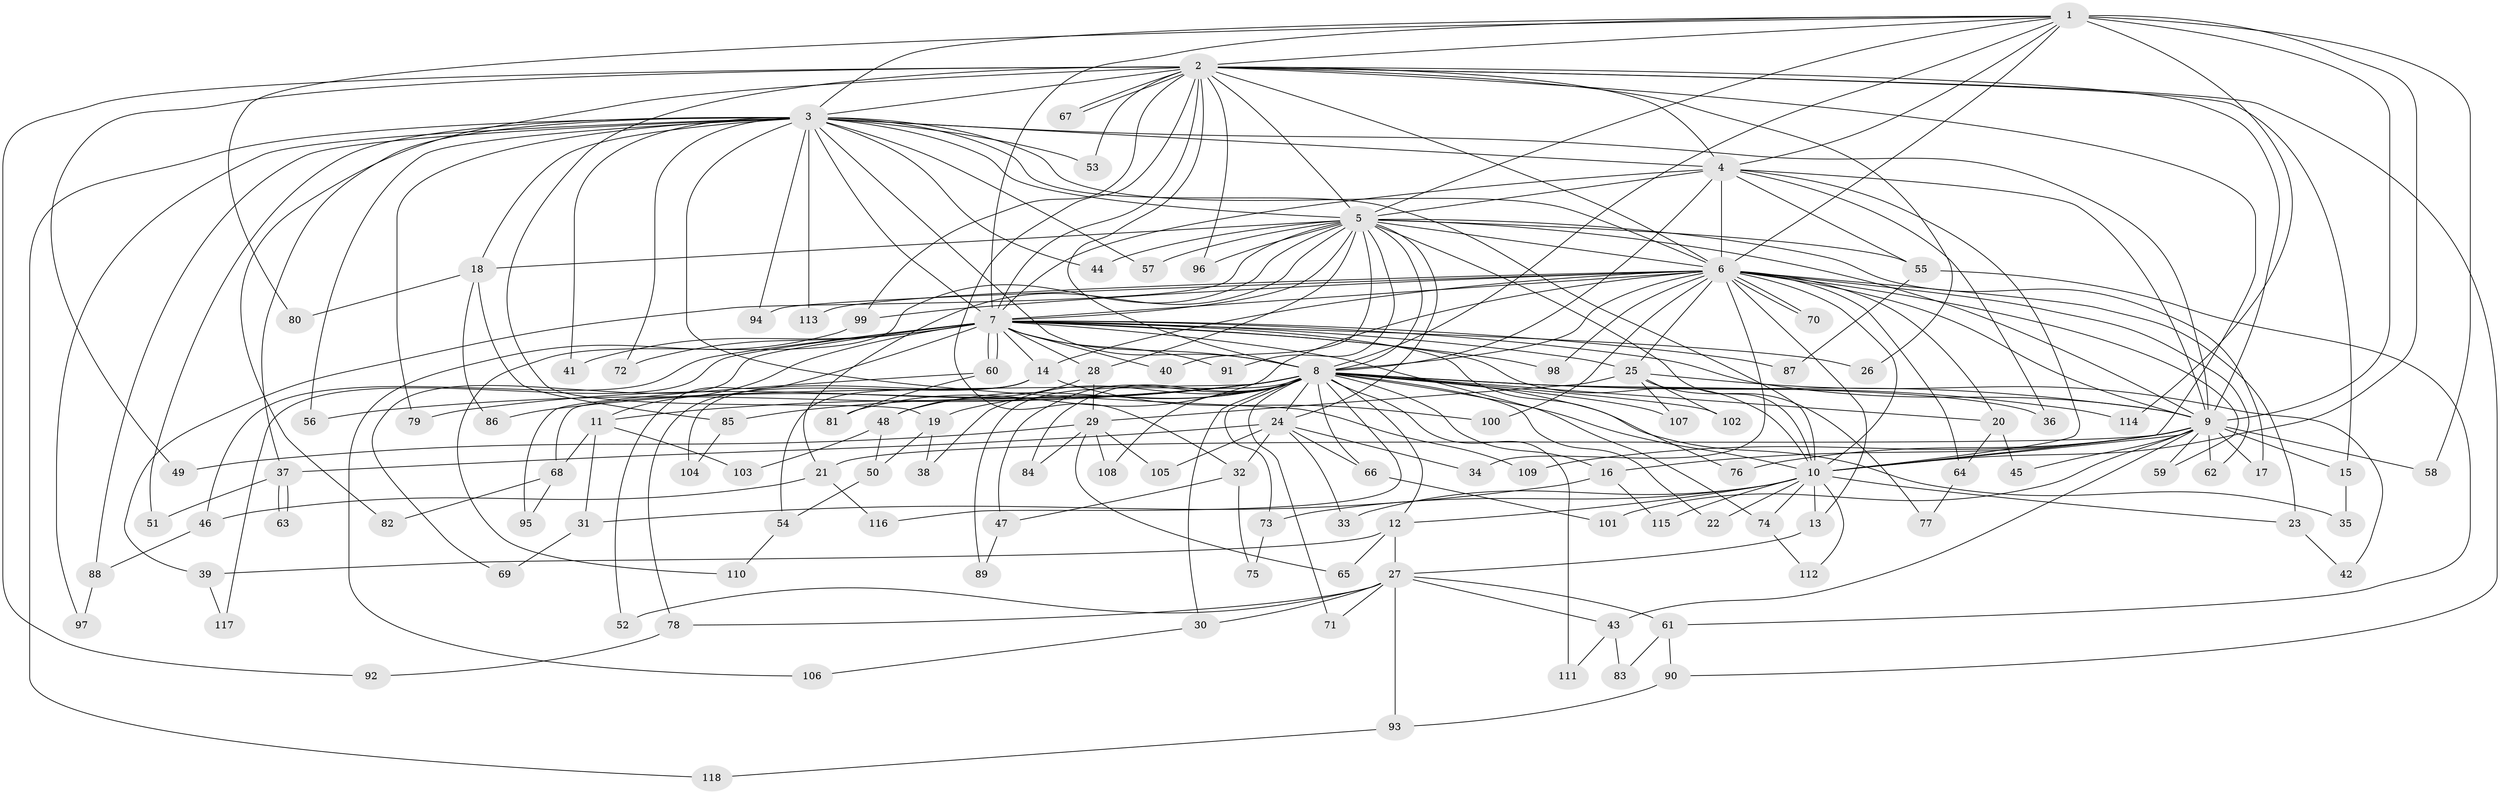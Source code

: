 // Generated by graph-tools (version 1.1) at 2025/49/03/09/25 03:49:32]
// undirected, 118 vertices, 261 edges
graph export_dot {
graph [start="1"]
  node [color=gray90,style=filled];
  1;
  2;
  3;
  4;
  5;
  6;
  7;
  8;
  9;
  10;
  11;
  12;
  13;
  14;
  15;
  16;
  17;
  18;
  19;
  20;
  21;
  22;
  23;
  24;
  25;
  26;
  27;
  28;
  29;
  30;
  31;
  32;
  33;
  34;
  35;
  36;
  37;
  38;
  39;
  40;
  41;
  42;
  43;
  44;
  45;
  46;
  47;
  48;
  49;
  50;
  51;
  52;
  53;
  54;
  55;
  56;
  57;
  58;
  59;
  60;
  61;
  62;
  63;
  64;
  65;
  66;
  67;
  68;
  69;
  70;
  71;
  72;
  73;
  74;
  75;
  76;
  77;
  78;
  79;
  80;
  81;
  82;
  83;
  84;
  85;
  86;
  87;
  88;
  89;
  90;
  91;
  92;
  93;
  94;
  95;
  96;
  97;
  98;
  99;
  100;
  101;
  102;
  103;
  104;
  105;
  106;
  107;
  108;
  109;
  110;
  111;
  112;
  113;
  114;
  115;
  116;
  117;
  118;
  1 -- 2;
  1 -- 3;
  1 -- 4;
  1 -- 5;
  1 -- 6;
  1 -- 7;
  1 -- 8;
  1 -- 9;
  1 -- 10;
  1 -- 58;
  1 -- 80;
  1 -- 114;
  2 -- 3;
  2 -- 4;
  2 -- 5;
  2 -- 6;
  2 -- 7;
  2 -- 8;
  2 -- 9;
  2 -- 10;
  2 -- 15;
  2 -- 19;
  2 -- 26;
  2 -- 32;
  2 -- 49;
  2 -- 53;
  2 -- 67;
  2 -- 67;
  2 -- 82;
  2 -- 90;
  2 -- 92;
  2 -- 96;
  2 -- 99;
  3 -- 4;
  3 -- 5;
  3 -- 6;
  3 -- 7;
  3 -- 8;
  3 -- 9;
  3 -- 10;
  3 -- 18;
  3 -- 37;
  3 -- 41;
  3 -- 44;
  3 -- 51;
  3 -- 53;
  3 -- 56;
  3 -- 57;
  3 -- 72;
  3 -- 79;
  3 -- 88;
  3 -- 94;
  3 -- 97;
  3 -- 109;
  3 -- 113;
  3 -- 118;
  4 -- 5;
  4 -- 6;
  4 -- 7;
  4 -- 8;
  4 -- 9;
  4 -- 10;
  4 -- 36;
  4 -- 55;
  5 -- 6;
  5 -- 7;
  5 -- 8;
  5 -- 9;
  5 -- 10;
  5 -- 17;
  5 -- 18;
  5 -- 21;
  5 -- 24;
  5 -- 28;
  5 -- 39;
  5 -- 40;
  5 -- 44;
  5 -- 55;
  5 -- 57;
  5 -- 91;
  5 -- 96;
  5 -- 110;
  6 -- 7;
  6 -- 8;
  6 -- 9;
  6 -- 10;
  6 -- 13;
  6 -- 14;
  6 -- 20;
  6 -- 23;
  6 -- 25;
  6 -- 34;
  6 -- 59;
  6 -- 62;
  6 -- 64;
  6 -- 70;
  6 -- 70;
  6 -- 81;
  6 -- 94;
  6 -- 98;
  6 -- 99;
  6 -- 100;
  6 -- 113;
  7 -- 8;
  7 -- 9;
  7 -- 10;
  7 -- 11;
  7 -- 14;
  7 -- 25;
  7 -- 26;
  7 -- 28;
  7 -- 40;
  7 -- 41;
  7 -- 46;
  7 -- 52;
  7 -- 60;
  7 -- 60;
  7 -- 69;
  7 -- 72;
  7 -- 74;
  7 -- 76;
  7 -- 87;
  7 -- 91;
  7 -- 98;
  7 -- 117;
  8 -- 9;
  8 -- 10;
  8 -- 11;
  8 -- 12;
  8 -- 16;
  8 -- 19;
  8 -- 20;
  8 -- 22;
  8 -- 24;
  8 -- 30;
  8 -- 35;
  8 -- 36;
  8 -- 38;
  8 -- 47;
  8 -- 48;
  8 -- 56;
  8 -- 66;
  8 -- 68;
  8 -- 71;
  8 -- 73;
  8 -- 79;
  8 -- 84;
  8 -- 85;
  8 -- 86;
  8 -- 89;
  8 -- 102;
  8 -- 107;
  8 -- 108;
  8 -- 111;
  8 -- 114;
  8 -- 116;
  9 -- 10;
  9 -- 15;
  9 -- 16;
  9 -- 17;
  9 -- 21;
  9 -- 43;
  9 -- 45;
  9 -- 58;
  9 -- 59;
  9 -- 62;
  9 -- 76;
  9 -- 101;
  9 -- 109;
  10 -- 12;
  10 -- 13;
  10 -- 22;
  10 -- 23;
  10 -- 33;
  10 -- 73;
  10 -- 74;
  10 -- 112;
  10 -- 115;
  11 -- 31;
  11 -- 68;
  11 -- 103;
  12 -- 27;
  12 -- 39;
  12 -- 65;
  13 -- 27;
  14 -- 54;
  14 -- 78;
  14 -- 100;
  14 -- 104;
  15 -- 35;
  16 -- 31;
  16 -- 115;
  18 -- 80;
  18 -- 85;
  18 -- 86;
  19 -- 38;
  19 -- 50;
  20 -- 45;
  20 -- 64;
  21 -- 46;
  21 -- 116;
  23 -- 42;
  24 -- 32;
  24 -- 33;
  24 -- 34;
  24 -- 37;
  24 -- 66;
  24 -- 105;
  25 -- 29;
  25 -- 42;
  25 -- 77;
  25 -- 102;
  25 -- 107;
  27 -- 30;
  27 -- 43;
  27 -- 52;
  27 -- 61;
  27 -- 71;
  27 -- 78;
  27 -- 93;
  28 -- 29;
  28 -- 48;
  29 -- 49;
  29 -- 65;
  29 -- 84;
  29 -- 105;
  29 -- 108;
  30 -- 106;
  31 -- 69;
  32 -- 47;
  32 -- 75;
  37 -- 51;
  37 -- 63;
  37 -- 63;
  39 -- 117;
  43 -- 83;
  43 -- 111;
  46 -- 88;
  47 -- 89;
  48 -- 50;
  48 -- 103;
  50 -- 54;
  54 -- 110;
  55 -- 61;
  55 -- 87;
  60 -- 81;
  60 -- 95;
  61 -- 83;
  61 -- 90;
  64 -- 77;
  66 -- 101;
  68 -- 82;
  68 -- 95;
  73 -- 75;
  74 -- 112;
  78 -- 92;
  85 -- 104;
  88 -- 97;
  90 -- 93;
  93 -- 118;
  99 -- 106;
}
